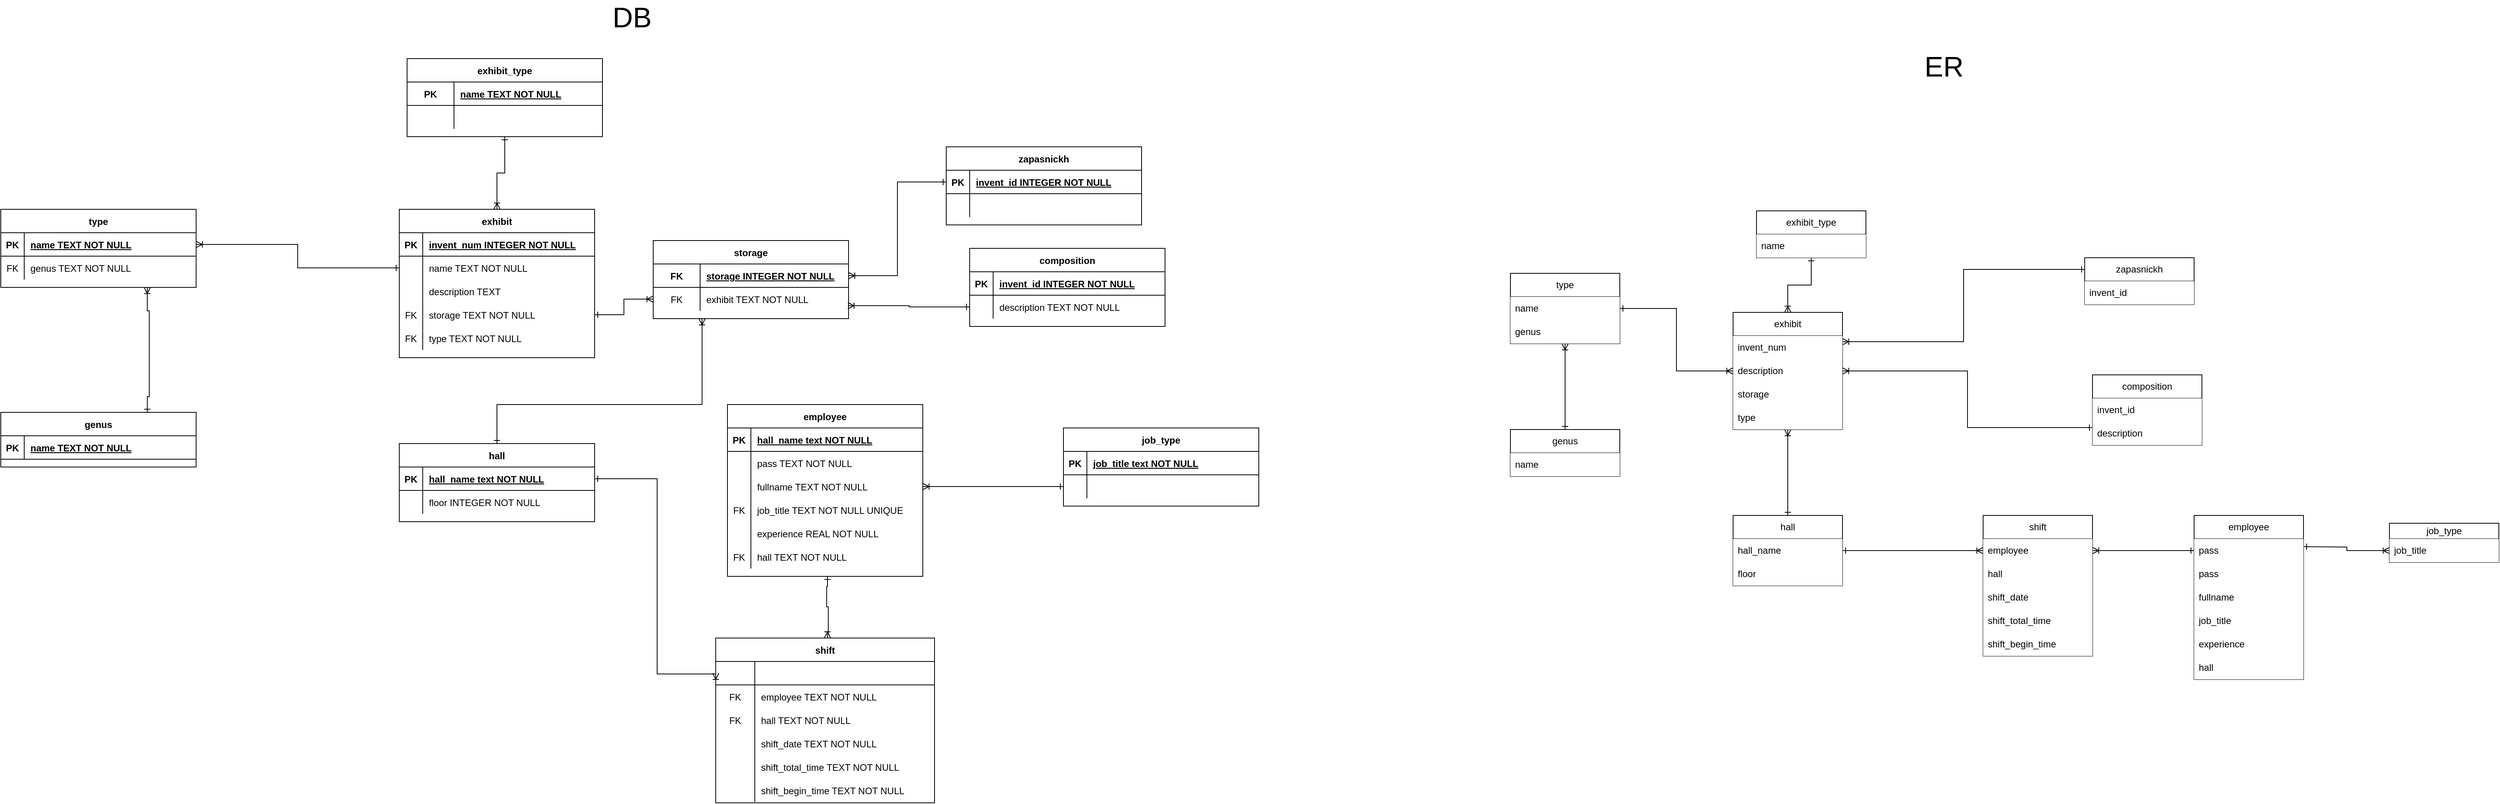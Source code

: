 <mxfile version="23.1.5" type="github">
  <diagram id="R2lEEEUBdFMjLlhIrx00" name="Page-1">
    <mxGraphModel dx="1851" dy="1075" grid="0" gridSize="100" guides="1" tooltips="1" connect="1" arrows="1" fold="1" page="1" pageScale="1" pageWidth="1920" pageHeight="1200" math="0" shadow="0" extFonts="Permanent Marker^https://fonts.googleapis.com/css?family=Permanent+Marker">
      <root>
        <mxCell id="0" />
        <mxCell id="1" parent="0" />
        <mxCell id="C-vyLk0tnHw3VtMMgP7b-2" value="сomposition" style="shape=table;startSize=30;container=1;collapsible=1;childLayout=tableLayout;fixedRows=1;rowLines=0;fontStyle=1;align=center;resizeLast=1;" parent="1" vertex="1">
          <mxGeometry x="1422" y="386" width="250" height="100" as="geometry" />
        </mxCell>
        <mxCell id="C-vyLk0tnHw3VtMMgP7b-3" value="" style="shape=partialRectangle;collapsible=0;dropTarget=0;pointerEvents=0;fillColor=none;points=[[0,0.5],[1,0.5]];portConstraint=eastwest;top=0;left=0;right=0;bottom=1;" parent="C-vyLk0tnHw3VtMMgP7b-2" vertex="1">
          <mxGeometry y="30" width="250" height="30" as="geometry" />
        </mxCell>
        <mxCell id="C-vyLk0tnHw3VtMMgP7b-4" value="PK" style="shape=partialRectangle;overflow=hidden;connectable=0;fillColor=none;top=0;left=0;bottom=0;right=0;fontStyle=1;" parent="C-vyLk0tnHw3VtMMgP7b-3" vertex="1">
          <mxGeometry width="30" height="30" as="geometry">
            <mxRectangle width="30" height="30" as="alternateBounds" />
          </mxGeometry>
        </mxCell>
        <mxCell id="C-vyLk0tnHw3VtMMgP7b-5" value="invent_id INTEGER NOT NULL " style="shape=partialRectangle;overflow=hidden;connectable=0;fillColor=none;top=0;left=0;bottom=0;right=0;align=left;spacingLeft=6;fontStyle=5;" parent="C-vyLk0tnHw3VtMMgP7b-3" vertex="1">
          <mxGeometry x="30" width="220" height="30" as="geometry">
            <mxRectangle width="220" height="30" as="alternateBounds" />
          </mxGeometry>
        </mxCell>
        <mxCell id="C-vyLk0tnHw3VtMMgP7b-6" value="" style="shape=partialRectangle;collapsible=0;dropTarget=0;pointerEvents=0;fillColor=none;points=[[0,0.5],[1,0.5]];portConstraint=eastwest;top=0;left=0;right=0;bottom=0;" parent="C-vyLk0tnHw3VtMMgP7b-2" vertex="1">
          <mxGeometry y="60" width="250" height="30" as="geometry" />
        </mxCell>
        <mxCell id="C-vyLk0tnHw3VtMMgP7b-7" value="" style="shape=partialRectangle;overflow=hidden;connectable=0;fillColor=none;top=0;left=0;bottom=0;right=0;" parent="C-vyLk0tnHw3VtMMgP7b-6" vertex="1">
          <mxGeometry width="30" height="30" as="geometry">
            <mxRectangle width="30" height="30" as="alternateBounds" />
          </mxGeometry>
        </mxCell>
        <mxCell id="C-vyLk0tnHw3VtMMgP7b-8" value="description TEXT NOT NULL" style="shape=partialRectangle;overflow=hidden;connectable=0;fillColor=none;top=0;left=0;bottom=0;right=0;align=left;spacingLeft=6;" parent="C-vyLk0tnHw3VtMMgP7b-6" vertex="1">
          <mxGeometry x="30" width="220" height="30" as="geometry">
            <mxRectangle width="220" height="30" as="alternateBounds" />
          </mxGeometry>
        </mxCell>
        <mxCell id="C-vyLk0tnHw3VtMMgP7b-13" value="hall" style="shape=table;startSize=30;container=1;collapsible=1;childLayout=tableLayout;fixedRows=1;rowLines=0;fontStyle=1;align=center;resizeLast=1;" parent="1" vertex="1">
          <mxGeometry x="692" y="636" width="250" height="100" as="geometry" />
        </mxCell>
        <mxCell id="C-vyLk0tnHw3VtMMgP7b-14" value="" style="shape=partialRectangle;collapsible=0;dropTarget=0;pointerEvents=0;fillColor=none;points=[[0,0.5],[1,0.5]];portConstraint=eastwest;top=0;left=0;right=0;bottom=1;" parent="C-vyLk0tnHw3VtMMgP7b-13" vertex="1">
          <mxGeometry y="30" width="250" height="30" as="geometry" />
        </mxCell>
        <mxCell id="C-vyLk0tnHw3VtMMgP7b-15" value="PK" style="shape=partialRectangle;overflow=hidden;connectable=0;fillColor=none;top=0;left=0;bottom=0;right=0;fontStyle=1;" parent="C-vyLk0tnHw3VtMMgP7b-14" vertex="1">
          <mxGeometry width="30" height="30" as="geometry">
            <mxRectangle width="30" height="30" as="alternateBounds" />
          </mxGeometry>
        </mxCell>
        <mxCell id="C-vyLk0tnHw3VtMMgP7b-16" value="hall_name text NOT NULL " style="shape=partialRectangle;overflow=hidden;connectable=0;fillColor=none;top=0;left=0;bottom=0;right=0;align=left;spacingLeft=6;fontStyle=5;" parent="C-vyLk0tnHw3VtMMgP7b-14" vertex="1">
          <mxGeometry x="30" width="220" height="30" as="geometry">
            <mxRectangle width="220" height="30" as="alternateBounds" />
          </mxGeometry>
        </mxCell>
        <mxCell id="C-vyLk0tnHw3VtMMgP7b-17" value="" style="shape=partialRectangle;collapsible=0;dropTarget=0;pointerEvents=0;fillColor=none;points=[[0,0.5],[1,0.5]];portConstraint=eastwest;top=0;left=0;right=0;bottom=0;" parent="C-vyLk0tnHw3VtMMgP7b-13" vertex="1">
          <mxGeometry y="60" width="250" height="30" as="geometry" />
        </mxCell>
        <mxCell id="C-vyLk0tnHw3VtMMgP7b-18" value="" style="shape=partialRectangle;overflow=hidden;connectable=0;fillColor=none;top=0;left=0;bottom=0;right=0;" parent="C-vyLk0tnHw3VtMMgP7b-17" vertex="1">
          <mxGeometry width="30" height="30" as="geometry">
            <mxRectangle width="30" height="30" as="alternateBounds" />
          </mxGeometry>
        </mxCell>
        <mxCell id="C-vyLk0tnHw3VtMMgP7b-19" value="floor INTEGER NOT NULL" style="shape=partialRectangle;overflow=hidden;connectable=0;fillColor=none;top=0;left=0;bottom=0;right=0;align=left;spacingLeft=6;" parent="C-vyLk0tnHw3VtMMgP7b-17" vertex="1">
          <mxGeometry x="30" width="220" height="30" as="geometry">
            <mxRectangle width="220" height="30" as="alternateBounds" />
          </mxGeometry>
        </mxCell>
        <mxCell id="C-vyLk0tnHw3VtMMgP7b-23" value="exhibit" style="shape=table;startSize=30;container=1;collapsible=1;childLayout=tableLayout;fixedRows=1;rowLines=0;fontStyle=1;align=center;resizeLast=1;" parent="1" vertex="1">
          <mxGeometry x="692" y="336" width="250" height="190" as="geometry" />
        </mxCell>
        <mxCell id="C-vyLk0tnHw3VtMMgP7b-24" value="" style="shape=partialRectangle;collapsible=0;dropTarget=0;pointerEvents=0;fillColor=none;points=[[0,0.5],[1,0.5]];portConstraint=eastwest;top=0;left=0;right=0;bottom=1;" parent="C-vyLk0tnHw3VtMMgP7b-23" vertex="1">
          <mxGeometry y="30" width="250" height="30" as="geometry" />
        </mxCell>
        <mxCell id="C-vyLk0tnHw3VtMMgP7b-25" value="PK" style="shape=partialRectangle;overflow=hidden;connectable=0;fillColor=none;top=0;left=0;bottom=0;right=0;fontStyle=1;" parent="C-vyLk0tnHw3VtMMgP7b-24" vertex="1">
          <mxGeometry width="30" height="30" as="geometry">
            <mxRectangle width="30" height="30" as="alternateBounds" />
          </mxGeometry>
        </mxCell>
        <mxCell id="C-vyLk0tnHw3VtMMgP7b-26" value="invent_num INTEGER NOT NULL " style="shape=partialRectangle;overflow=hidden;connectable=0;fillColor=none;top=0;left=0;bottom=0;right=0;align=left;spacingLeft=6;fontStyle=5;" parent="C-vyLk0tnHw3VtMMgP7b-24" vertex="1">
          <mxGeometry x="30" width="220" height="30" as="geometry">
            <mxRectangle width="220" height="30" as="alternateBounds" />
          </mxGeometry>
        </mxCell>
        <mxCell id="C-vyLk0tnHw3VtMMgP7b-27" value="" style="shape=partialRectangle;collapsible=0;dropTarget=0;pointerEvents=0;fillColor=none;points=[[0,0.5],[1,0.5]];portConstraint=eastwest;top=0;left=0;right=0;bottom=0;" parent="C-vyLk0tnHw3VtMMgP7b-23" vertex="1">
          <mxGeometry y="60" width="250" height="30" as="geometry" />
        </mxCell>
        <mxCell id="C-vyLk0tnHw3VtMMgP7b-28" value="" style="shape=partialRectangle;overflow=hidden;connectable=0;fillColor=none;top=0;left=0;bottom=0;right=0;" parent="C-vyLk0tnHw3VtMMgP7b-27" vertex="1">
          <mxGeometry width="30" height="30" as="geometry">
            <mxRectangle width="30" height="30" as="alternateBounds" />
          </mxGeometry>
        </mxCell>
        <mxCell id="C-vyLk0tnHw3VtMMgP7b-29" value="name TEXT NOT NULL" style="shape=partialRectangle;overflow=hidden;connectable=0;fillColor=none;top=0;left=0;bottom=0;right=0;align=left;spacingLeft=6;" parent="C-vyLk0tnHw3VtMMgP7b-27" vertex="1">
          <mxGeometry x="30" width="220" height="30" as="geometry">
            <mxRectangle width="220" height="30" as="alternateBounds" />
          </mxGeometry>
        </mxCell>
        <mxCell id="TThftAlcZuu8Pz_BllZR-26" value="" style="shape=partialRectangle;collapsible=0;dropTarget=0;pointerEvents=0;fillColor=none;points=[[0,0.5],[1,0.5]];portConstraint=eastwest;top=0;left=0;right=0;bottom=0;" parent="C-vyLk0tnHw3VtMMgP7b-23" vertex="1">
          <mxGeometry y="90" width="250" height="30" as="geometry" />
        </mxCell>
        <mxCell id="TThftAlcZuu8Pz_BllZR-27" value="" style="shape=partialRectangle;overflow=hidden;connectable=0;fillColor=none;top=0;left=0;bottom=0;right=0;" parent="TThftAlcZuu8Pz_BllZR-26" vertex="1">
          <mxGeometry width="30" height="30" as="geometry">
            <mxRectangle width="30" height="30" as="alternateBounds" />
          </mxGeometry>
        </mxCell>
        <mxCell id="TThftAlcZuu8Pz_BllZR-28" value="description TEXT " style="shape=partialRectangle;overflow=hidden;connectable=0;fillColor=none;top=0;left=0;bottom=0;right=0;align=left;spacingLeft=6;" parent="TThftAlcZuu8Pz_BllZR-26" vertex="1">
          <mxGeometry x="30" width="220" height="30" as="geometry">
            <mxRectangle width="220" height="30" as="alternateBounds" />
          </mxGeometry>
        </mxCell>
        <mxCell id="TThftAlcZuu8Pz_BllZR-110" value="" style="shape=partialRectangle;collapsible=0;dropTarget=0;pointerEvents=0;fillColor=none;points=[[0,0.5],[1,0.5]];portConstraint=eastwest;top=0;left=0;right=0;bottom=0;" parent="C-vyLk0tnHw3VtMMgP7b-23" vertex="1">
          <mxGeometry y="120" width="250" height="30" as="geometry" />
        </mxCell>
        <mxCell id="TThftAlcZuu8Pz_BllZR-111" value="FK" style="shape=partialRectangle;overflow=hidden;connectable=0;fillColor=none;top=0;left=0;bottom=0;right=0;" parent="TThftAlcZuu8Pz_BllZR-110" vertex="1">
          <mxGeometry width="30" height="30" as="geometry">
            <mxRectangle width="30" height="30" as="alternateBounds" />
          </mxGeometry>
        </mxCell>
        <mxCell id="TThftAlcZuu8Pz_BllZR-112" value="storage TEXT NOT NULL " style="shape=partialRectangle;overflow=hidden;connectable=0;fillColor=none;top=0;left=0;bottom=0;right=0;align=left;spacingLeft=6;" parent="TThftAlcZuu8Pz_BllZR-110" vertex="1">
          <mxGeometry x="30" width="220" height="30" as="geometry">
            <mxRectangle width="220" height="30" as="alternateBounds" />
          </mxGeometry>
        </mxCell>
        <mxCell id="7pWagDVVEGiZyBzJtmZo-100" value="" style="shape=partialRectangle;collapsible=0;dropTarget=0;pointerEvents=0;fillColor=none;points=[[0,0.5],[1,0.5]];portConstraint=eastwest;top=0;left=0;right=0;bottom=0;" vertex="1" parent="C-vyLk0tnHw3VtMMgP7b-23">
          <mxGeometry y="150" width="250" height="30" as="geometry" />
        </mxCell>
        <mxCell id="7pWagDVVEGiZyBzJtmZo-101" value="FK" style="shape=partialRectangle;overflow=hidden;connectable=0;fillColor=none;top=0;left=0;bottom=0;right=0;" vertex="1" parent="7pWagDVVEGiZyBzJtmZo-100">
          <mxGeometry width="30" height="30" as="geometry">
            <mxRectangle width="30" height="30" as="alternateBounds" />
          </mxGeometry>
        </mxCell>
        <mxCell id="7pWagDVVEGiZyBzJtmZo-102" value="type TEXT NOT NULL " style="shape=partialRectangle;overflow=hidden;connectable=0;fillColor=none;top=0;left=0;bottom=0;right=0;align=left;spacingLeft=6;" vertex="1" parent="7pWagDVVEGiZyBzJtmZo-100">
          <mxGeometry x="30" width="220" height="30" as="geometry">
            <mxRectangle width="220" height="30" as="alternateBounds" />
          </mxGeometry>
        </mxCell>
        <mxCell id="TThftAlcZuu8Pz_BllZR-33" value="employee" style="shape=table;startSize=30;container=1;collapsible=1;childLayout=tableLayout;fixedRows=1;rowLines=0;fontStyle=1;align=center;resizeLast=1;" parent="1" vertex="1">
          <mxGeometry x="1112" y="586" width="250" height="220" as="geometry" />
        </mxCell>
        <mxCell id="TThftAlcZuu8Pz_BllZR-34" value="" style="shape=partialRectangle;collapsible=0;dropTarget=0;pointerEvents=0;fillColor=none;points=[[0,0.5],[1,0.5]];portConstraint=eastwest;top=0;left=0;right=0;bottom=1;" parent="TThftAlcZuu8Pz_BllZR-33" vertex="1">
          <mxGeometry y="30" width="250" height="30" as="geometry" />
        </mxCell>
        <mxCell id="TThftAlcZuu8Pz_BllZR-35" value="PK" style="shape=partialRectangle;overflow=hidden;connectable=0;fillColor=none;top=0;left=0;bottom=0;right=0;fontStyle=1;" parent="TThftAlcZuu8Pz_BllZR-34" vertex="1">
          <mxGeometry width="30" height="30" as="geometry">
            <mxRectangle width="30" height="30" as="alternateBounds" />
          </mxGeometry>
        </mxCell>
        <mxCell id="TThftAlcZuu8Pz_BllZR-36" value="hall_name text NOT NULL " style="shape=partialRectangle;overflow=hidden;connectable=0;fillColor=none;top=0;left=0;bottom=0;right=0;align=left;spacingLeft=6;fontStyle=5;" parent="TThftAlcZuu8Pz_BllZR-34" vertex="1">
          <mxGeometry x="30" width="220" height="30" as="geometry">
            <mxRectangle width="220" height="30" as="alternateBounds" />
          </mxGeometry>
        </mxCell>
        <mxCell id="TThftAlcZuu8Pz_BllZR-37" value="" style="shape=partialRectangle;collapsible=0;dropTarget=0;pointerEvents=0;fillColor=none;points=[[0,0.5],[1,0.5]];portConstraint=eastwest;top=0;left=0;right=0;bottom=0;" parent="TThftAlcZuu8Pz_BllZR-33" vertex="1">
          <mxGeometry y="60" width="250" height="30" as="geometry" />
        </mxCell>
        <mxCell id="TThftAlcZuu8Pz_BllZR-38" value="" style="shape=partialRectangle;overflow=hidden;connectable=0;fillColor=none;top=0;left=0;bottom=0;right=0;" parent="TThftAlcZuu8Pz_BllZR-37" vertex="1">
          <mxGeometry width="30" height="30" as="geometry">
            <mxRectangle width="30" height="30" as="alternateBounds" />
          </mxGeometry>
        </mxCell>
        <mxCell id="TThftAlcZuu8Pz_BllZR-39" value="pass TEXT NOT NULL" style="shape=partialRectangle;overflow=hidden;connectable=0;fillColor=none;top=0;left=0;bottom=0;right=0;align=left;spacingLeft=6;" parent="TThftAlcZuu8Pz_BllZR-37" vertex="1">
          <mxGeometry x="30" width="220" height="30" as="geometry">
            <mxRectangle width="220" height="30" as="alternateBounds" />
          </mxGeometry>
        </mxCell>
        <mxCell id="TThftAlcZuu8Pz_BllZR-40" value="" style="shape=partialRectangle;collapsible=0;dropTarget=0;pointerEvents=0;fillColor=none;points=[[0,0.5],[1,0.5]];portConstraint=eastwest;top=0;left=0;right=0;bottom=0;" parent="TThftAlcZuu8Pz_BllZR-33" vertex="1">
          <mxGeometry y="90" width="250" height="30" as="geometry" />
        </mxCell>
        <mxCell id="TThftAlcZuu8Pz_BllZR-41" value="" style="shape=partialRectangle;overflow=hidden;connectable=0;fillColor=none;top=0;left=0;bottom=0;right=0;" parent="TThftAlcZuu8Pz_BllZR-40" vertex="1">
          <mxGeometry width="30" height="30" as="geometry">
            <mxRectangle width="30" height="30" as="alternateBounds" />
          </mxGeometry>
        </mxCell>
        <mxCell id="TThftAlcZuu8Pz_BllZR-42" value="fullname TEXT NOT NULL" style="shape=partialRectangle;overflow=hidden;connectable=0;fillColor=none;top=0;left=0;bottom=0;right=0;align=left;spacingLeft=6;" parent="TThftAlcZuu8Pz_BllZR-40" vertex="1">
          <mxGeometry x="30" width="220" height="30" as="geometry">
            <mxRectangle width="220" height="30" as="alternateBounds" />
          </mxGeometry>
        </mxCell>
        <mxCell id="TThftAlcZuu8Pz_BllZR-62" value="" style="shape=partialRectangle;collapsible=0;dropTarget=0;pointerEvents=0;fillColor=none;points=[[0,0.5],[1,0.5]];portConstraint=eastwest;top=0;left=0;right=0;bottom=0;" parent="TThftAlcZuu8Pz_BllZR-33" vertex="1">
          <mxGeometry y="120" width="250" height="30" as="geometry" />
        </mxCell>
        <mxCell id="TThftAlcZuu8Pz_BllZR-63" value="FK" style="shape=partialRectangle;overflow=hidden;connectable=0;fillColor=none;top=0;left=0;bottom=0;right=0;" parent="TThftAlcZuu8Pz_BllZR-62" vertex="1">
          <mxGeometry width="30" height="30" as="geometry">
            <mxRectangle width="30" height="30" as="alternateBounds" />
          </mxGeometry>
        </mxCell>
        <mxCell id="TThftAlcZuu8Pz_BllZR-64" value="job_title TEXT NOT NULL UNIQUE" style="shape=partialRectangle;overflow=hidden;connectable=0;fillColor=none;top=0;left=0;bottom=0;right=0;align=left;spacingLeft=6;" parent="TThftAlcZuu8Pz_BllZR-62" vertex="1">
          <mxGeometry x="30" width="220" height="30" as="geometry">
            <mxRectangle width="220" height="30" as="alternateBounds" />
          </mxGeometry>
        </mxCell>
        <mxCell id="TThftAlcZuu8Pz_BllZR-65" value="" style="shape=partialRectangle;collapsible=0;dropTarget=0;pointerEvents=0;fillColor=none;points=[[0,0.5],[1,0.5]];portConstraint=eastwest;top=0;left=0;right=0;bottom=0;" parent="TThftAlcZuu8Pz_BllZR-33" vertex="1">
          <mxGeometry y="150" width="250" height="30" as="geometry" />
        </mxCell>
        <mxCell id="TThftAlcZuu8Pz_BllZR-66" value="" style="shape=partialRectangle;overflow=hidden;connectable=0;fillColor=none;top=0;left=0;bottom=0;right=0;" parent="TThftAlcZuu8Pz_BllZR-65" vertex="1">
          <mxGeometry width="30" height="30" as="geometry">
            <mxRectangle width="30" height="30" as="alternateBounds" />
          </mxGeometry>
        </mxCell>
        <mxCell id="TThftAlcZuu8Pz_BllZR-67" value="experience REAL NOT NULL" style="shape=partialRectangle;overflow=hidden;connectable=0;fillColor=none;top=0;left=0;bottom=0;right=0;align=left;spacingLeft=6;" parent="TThftAlcZuu8Pz_BllZR-65" vertex="1">
          <mxGeometry x="30" width="220" height="30" as="geometry">
            <mxRectangle width="220" height="30" as="alternateBounds" />
          </mxGeometry>
        </mxCell>
        <mxCell id="TThftAlcZuu8Pz_BllZR-95" value="" style="shape=partialRectangle;collapsible=0;dropTarget=0;pointerEvents=0;fillColor=none;points=[[0,0.5],[1,0.5]];portConstraint=eastwest;top=0;left=0;right=0;bottom=0;" parent="TThftAlcZuu8Pz_BllZR-33" vertex="1">
          <mxGeometry y="180" width="250" height="30" as="geometry" />
        </mxCell>
        <mxCell id="TThftAlcZuu8Pz_BllZR-96" value="FK" style="shape=partialRectangle;overflow=hidden;connectable=0;fillColor=none;top=0;left=0;bottom=0;right=0;" parent="TThftAlcZuu8Pz_BllZR-95" vertex="1">
          <mxGeometry width="30" height="30" as="geometry">
            <mxRectangle width="30" height="30" as="alternateBounds" />
          </mxGeometry>
        </mxCell>
        <mxCell id="TThftAlcZuu8Pz_BllZR-97" value="hall TEXT NOT NULL" style="shape=partialRectangle;overflow=hidden;connectable=0;fillColor=none;top=0;left=0;bottom=0;right=0;align=left;spacingLeft=6;" parent="TThftAlcZuu8Pz_BllZR-95" vertex="1">
          <mxGeometry x="30" width="220" height="30" as="geometry">
            <mxRectangle width="220" height="30" as="alternateBounds" />
          </mxGeometry>
        </mxCell>
        <mxCell id="TThftAlcZuu8Pz_BllZR-43" value="job_type" style="shape=table;startSize=30;container=1;collapsible=1;childLayout=tableLayout;fixedRows=1;rowLines=0;fontStyle=1;align=center;resizeLast=1;" parent="1" vertex="1">
          <mxGeometry x="1542" y="616" width="250" height="100" as="geometry" />
        </mxCell>
        <mxCell id="TThftAlcZuu8Pz_BllZR-44" value="" style="shape=partialRectangle;collapsible=0;dropTarget=0;pointerEvents=0;fillColor=none;points=[[0,0.5],[1,0.5]];portConstraint=eastwest;top=0;left=0;right=0;bottom=1;" parent="TThftAlcZuu8Pz_BllZR-43" vertex="1">
          <mxGeometry y="30" width="250" height="30" as="geometry" />
        </mxCell>
        <mxCell id="TThftAlcZuu8Pz_BllZR-45" value="PK" style="shape=partialRectangle;overflow=hidden;connectable=0;fillColor=none;top=0;left=0;bottom=0;right=0;fontStyle=1;" parent="TThftAlcZuu8Pz_BllZR-44" vertex="1">
          <mxGeometry width="30" height="30" as="geometry">
            <mxRectangle width="30" height="30" as="alternateBounds" />
          </mxGeometry>
        </mxCell>
        <mxCell id="TThftAlcZuu8Pz_BllZR-46" value="job_title text NOT NULL " style="shape=partialRectangle;overflow=hidden;connectable=0;fillColor=none;top=0;left=0;bottom=0;right=0;align=left;spacingLeft=6;fontStyle=5;" parent="TThftAlcZuu8Pz_BllZR-44" vertex="1">
          <mxGeometry x="30" width="220" height="30" as="geometry">
            <mxRectangle width="220" height="30" as="alternateBounds" />
          </mxGeometry>
        </mxCell>
        <mxCell id="TThftAlcZuu8Pz_BllZR-47" value="" style="shape=partialRectangle;collapsible=0;dropTarget=0;pointerEvents=0;fillColor=none;points=[[0,0.5],[1,0.5]];portConstraint=eastwest;top=0;left=0;right=0;bottom=0;" parent="TThftAlcZuu8Pz_BllZR-43" vertex="1">
          <mxGeometry y="60" width="250" height="30" as="geometry" />
        </mxCell>
        <mxCell id="TThftAlcZuu8Pz_BllZR-48" value="" style="shape=partialRectangle;overflow=hidden;connectable=0;fillColor=none;top=0;left=0;bottom=0;right=0;" parent="TThftAlcZuu8Pz_BllZR-47" vertex="1">
          <mxGeometry width="30" height="30" as="geometry">
            <mxRectangle width="30" height="30" as="alternateBounds" />
          </mxGeometry>
        </mxCell>
        <mxCell id="TThftAlcZuu8Pz_BllZR-49" value="" style="shape=partialRectangle;overflow=hidden;connectable=0;fillColor=none;top=0;left=0;bottom=0;right=0;align=left;spacingLeft=6;" parent="TThftAlcZuu8Pz_BllZR-47" vertex="1">
          <mxGeometry x="30" width="220" height="30" as="geometry">
            <mxRectangle width="220" height="30" as="alternateBounds" />
          </mxGeometry>
        </mxCell>
        <mxCell id="TThftAlcZuu8Pz_BllZR-68" value="shift" style="shape=table;startSize=30;container=1;collapsible=1;childLayout=tableLayout;fixedRows=1;rowLines=0;fontStyle=1;align=center;resizeLast=1;" parent="1" vertex="1">
          <mxGeometry x="1097" y="885" width="280" height="211" as="geometry" />
        </mxCell>
        <mxCell id="TThftAlcZuu8Pz_BllZR-69" value="" style="shape=partialRectangle;collapsible=0;dropTarget=0;pointerEvents=0;fillColor=none;points=[[0,0.5],[1,0.5]];portConstraint=eastwest;top=0;left=0;right=0;bottom=1;" parent="TThftAlcZuu8Pz_BllZR-68" vertex="1">
          <mxGeometry y="30" width="280" height="30" as="geometry" />
        </mxCell>
        <mxCell id="TThftAlcZuu8Pz_BllZR-70" value="" style="shape=partialRectangle;overflow=hidden;connectable=0;fillColor=none;top=0;left=0;bottom=0;right=0;fontStyle=1;" parent="TThftAlcZuu8Pz_BllZR-69" vertex="1">
          <mxGeometry width="50" height="30" as="geometry">
            <mxRectangle width="50" height="30" as="alternateBounds" />
          </mxGeometry>
        </mxCell>
        <mxCell id="TThftAlcZuu8Pz_BllZR-71" value="" style="shape=partialRectangle;overflow=hidden;connectable=0;fillColor=none;top=0;left=0;bottom=0;right=0;align=left;spacingLeft=6;fontStyle=5;" parent="TThftAlcZuu8Pz_BllZR-69" vertex="1">
          <mxGeometry x="50" width="230" height="30" as="geometry">
            <mxRectangle width="230" height="30" as="alternateBounds" />
          </mxGeometry>
        </mxCell>
        <mxCell id="TThftAlcZuu8Pz_BllZR-72" value="" style="shape=partialRectangle;collapsible=0;dropTarget=0;pointerEvents=0;fillColor=none;points=[[0,0.5],[1,0.5]];portConstraint=eastwest;top=0;left=0;right=0;bottom=0;" parent="TThftAlcZuu8Pz_BllZR-68" vertex="1">
          <mxGeometry y="60" width="280" height="30" as="geometry" />
        </mxCell>
        <mxCell id="TThftAlcZuu8Pz_BllZR-73" value="FK" style="shape=partialRectangle;overflow=hidden;connectable=0;fillColor=none;top=0;left=0;bottom=0;right=0;" parent="TThftAlcZuu8Pz_BllZR-72" vertex="1">
          <mxGeometry width="50" height="30" as="geometry">
            <mxRectangle width="50" height="30" as="alternateBounds" />
          </mxGeometry>
        </mxCell>
        <mxCell id="TThftAlcZuu8Pz_BllZR-74" value="employee TEXT NOT NULL" style="shape=partialRectangle;overflow=hidden;connectable=0;fillColor=none;top=0;left=0;bottom=0;right=0;align=left;spacingLeft=6;" parent="TThftAlcZuu8Pz_BllZR-72" vertex="1">
          <mxGeometry x="50" width="230" height="30" as="geometry">
            <mxRectangle width="230" height="30" as="alternateBounds" />
          </mxGeometry>
        </mxCell>
        <mxCell id="TThftAlcZuu8Pz_BllZR-75" value="" style="shape=partialRectangle;collapsible=0;dropTarget=0;pointerEvents=0;fillColor=none;points=[[0,0.5],[1,0.5]];portConstraint=eastwest;top=0;left=0;right=0;bottom=0;" parent="TThftAlcZuu8Pz_BllZR-68" vertex="1">
          <mxGeometry y="90" width="280" height="30" as="geometry" />
        </mxCell>
        <mxCell id="TThftAlcZuu8Pz_BllZR-76" value="FK" style="shape=partialRectangle;overflow=hidden;connectable=0;fillColor=none;top=0;left=0;bottom=0;right=0;" parent="TThftAlcZuu8Pz_BllZR-75" vertex="1">
          <mxGeometry width="50" height="30" as="geometry">
            <mxRectangle width="50" height="30" as="alternateBounds" />
          </mxGeometry>
        </mxCell>
        <mxCell id="TThftAlcZuu8Pz_BllZR-77" value="hall TEXT NOT NULL" style="shape=partialRectangle;overflow=hidden;connectable=0;fillColor=none;top=0;left=0;bottom=0;right=0;align=left;spacingLeft=6;" parent="TThftAlcZuu8Pz_BllZR-75" vertex="1">
          <mxGeometry x="50" width="230" height="30" as="geometry">
            <mxRectangle width="230" height="30" as="alternateBounds" />
          </mxGeometry>
        </mxCell>
        <mxCell id="7pWagDVVEGiZyBzJtmZo-138" value="" style="shape=partialRectangle;collapsible=0;dropTarget=0;pointerEvents=0;fillColor=none;points=[[0,0.5],[1,0.5]];portConstraint=eastwest;top=0;left=0;right=0;bottom=0;" vertex="1" parent="TThftAlcZuu8Pz_BllZR-68">
          <mxGeometry y="120" width="280" height="30" as="geometry" />
        </mxCell>
        <mxCell id="7pWagDVVEGiZyBzJtmZo-139" value="" style="shape=partialRectangle;overflow=hidden;connectable=0;fillColor=none;top=0;left=0;bottom=0;right=0;" vertex="1" parent="7pWagDVVEGiZyBzJtmZo-138">
          <mxGeometry width="50" height="30" as="geometry">
            <mxRectangle width="50" height="30" as="alternateBounds" />
          </mxGeometry>
        </mxCell>
        <mxCell id="7pWagDVVEGiZyBzJtmZo-140" value="shift_date TEXT NOT NULL" style="shape=partialRectangle;overflow=hidden;connectable=0;fillColor=none;top=0;left=0;bottom=0;right=0;align=left;spacingLeft=6;" vertex="1" parent="7pWagDVVEGiZyBzJtmZo-138">
          <mxGeometry x="50" width="230" height="30" as="geometry">
            <mxRectangle width="230" height="30" as="alternateBounds" />
          </mxGeometry>
        </mxCell>
        <mxCell id="7pWagDVVEGiZyBzJtmZo-141" value="" style="shape=partialRectangle;collapsible=0;dropTarget=0;pointerEvents=0;fillColor=none;points=[[0,0.5],[1,0.5]];portConstraint=eastwest;top=0;left=0;right=0;bottom=0;" vertex="1" parent="TThftAlcZuu8Pz_BllZR-68">
          <mxGeometry y="150" width="280" height="30" as="geometry" />
        </mxCell>
        <mxCell id="7pWagDVVEGiZyBzJtmZo-142" value="" style="shape=partialRectangle;overflow=hidden;connectable=0;fillColor=none;top=0;left=0;bottom=0;right=0;" vertex="1" parent="7pWagDVVEGiZyBzJtmZo-141">
          <mxGeometry width="50" height="30" as="geometry">
            <mxRectangle width="50" height="30" as="alternateBounds" />
          </mxGeometry>
        </mxCell>
        <mxCell id="7pWagDVVEGiZyBzJtmZo-143" value="shift_total_time TEXT NOT NULL" style="shape=partialRectangle;overflow=hidden;connectable=0;fillColor=none;top=0;left=0;bottom=0;right=0;align=left;spacingLeft=6;" vertex="1" parent="7pWagDVVEGiZyBzJtmZo-141">
          <mxGeometry x="50" width="230" height="30" as="geometry">
            <mxRectangle width="230" height="30" as="alternateBounds" />
          </mxGeometry>
        </mxCell>
        <mxCell id="7pWagDVVEGiZyBzJtmZo-144" value="" style="shape=partialRectangle;collapsible=0;dropTarget=0;pointerEvents=0;fillColor=none;points=[[0,0.5],[1,0.5]];portConstraint=eastwest;top=0;left=0;right=0;bottom=0;" vertex="1" parent="TThftAlcZuu8Pz_BllZR-68">
          <mxGeometry y="180" width="280" height="30" as="geometry" />
        </mxCell>
        <mxCell id="7pWagDVVEGiZyBzJtmZo-145" value="" style="shape=partialRectangle;overflow=hidden;connectable=0;fillColor=none;top=0;left=0;bottom=0;right=0;" vertex="1" parent="7pWagDVVEGiZyBzJtmZo-144">
          <mxGeometry width="50" height="30" as="geometry">
            <mxRectangle width="50" height="30" as="alternateBounds" />
          </mxGeometry>
        </mxCell>
        <mxCell id="7pWagDVVEGiZyBzJtmZo-146" value="shift_begin_time TEXT NOT NULL" style="shape=partialRectangle;overflow=hidden;connectable=0;fillColor=none;top=0;left=0;bottom=0;right=0;align=left;spacingLeft=6;" vertex="1" parent="7pWagDVVEGiZyBzJtmZo-144">
          <mxGeometry x="50" width="230" height="30" as="geometry">
            <mxRectangle width="230" height="30" as="alternateBounds" />
          </mxGeometry>
        </mxCell>
        <mxCell id="TThftAlcZuu8Pz_BllZR-102" value="zapasnickh" style="shape=table;startSize=30;container=1;collapsible=1;childLayout=tableLayout;fixedRows=1;rowLines=0;fontStyle=1;align=center;resizeLast=1;" parent="1" vertex="1">
          <mxGeometry x="1392" y="256" width="250" height="100" as="geometry" />
        </mxCell>
        <mxCell id="TThftAlcZuu8Pz_BllZR-103" value="" style="shape=partialRectangle;collapsible=0;dropTarget=0;pointerEvents=0;fillColor=none;points=[[0,0.5],[1,0.5]];portConstraint=eastwest;top=0;left=0;right=0;bottom=1;" parent="TThftAlcZuu8Pz_BllZR-102" vertex="1">
          <mxGeometry y="30" width="250" height="30" as="geometry" />
        </mxCell>
        <mxCell id="TThftAlcZuu8Pz_BllZR-104" value="PK" style="shape=partialRectangle;overflow=hidden;connectable=0;fillColor=none;top=0;left=0;bottom=0;right=0;fontStyle=1;" parent="TThftAlcZuu8Pz_BllZR-103" vertex="1">
          <mxGeometry width="30" height="30" as="geometry">
            <mxRectangle width="30" height="30" as="alternateBounds" />
          </mxGeometry>
        </mxCell>
        <mxCell id="TThftAlcZuu8Pz_BllZR-105" value="invent_id INTEGER NOT NULL " style="shape=partialRectangle;overflow=hidden;connectable=0;fillColor=none;top=0;left=0;bottom=0;right=0;align=left;spacingLeft=6;fontStyle=5;" parent="TThftAlcZuu8Pz_BllZR-103" vertex="1">
          <mxGeometry x="30" width="220" height="30" as="geometry">
            <mxRectangle width="220" height="30" as="alternateBounds" />
          </mxGeometry>
        </mxCell>
        <mxCell id="TThftAlcZuu8Pz_BllZR-106" value="" style="shape=partialRectangle;collapsible=0;dropTarget=0;pointerEvents=0;fillColor=none;points=[[0,0.5],[1,0.5]];portConstraint=eastwest;top=0;left=0;right=0;bottom=0;" parent="TThftAlcZuu8Pz_BllZR-102" vertex="1">
          <mxGeometry y="60" width="250" height="30" as="geometry" />
        </mxCell>
        <mxCell id="TThftAlcZuu8Pz_BllZR-107" value="" style="shape=partialRectangle;overflow=hidden;connectable=0;fillColor=none;top=0;left=0;bottom=0;right=0;" parent="TThftAlcZuu8Pz_BllZR-106" vertex="1">
          <mxGeometry width="30" height="30" as="geometry">
            <mxRectangle width="30" height="30" as="alternateBounds" />
          </mxGeometry>
        </mxCell>
        <mxCell id="TThftAlcZuu8Pz_BllZR-108" value="" style="shape=partialRectangle;overflow=hidden;connectable=0;fillColor=none;top=0;left=0;bottom=0;right=0;align=left;spacingLeft=6;" parent="TThftAlcZuu8Pz_BllZR-106" vertex="1">
          <mxGeometry x="30" width="220" height="30" as="geometry">
            <mxRectangle width="220" height="30" as="alternateBounds" />
          </mxGeometry>
        </mxCell>
        <mxCell id="TThftAlcZuu8Pz_BllZR-113" value="storage" style="shape=table;startSize=30;container=1;collapsible=1;childLayout=tableLayout;fixedRows=1;rowLines=0;fontStyle=1;align=center;resizeLast=1;" parent="1" vertex="1">
          <mxGeometry x="1017" y="376" width="250" height="100" as="geometry" />
        </mxCell>
        <mxCell id="TThftAlcZuu8Pz_BllZR-114" value="" style="shape=partialRectangle;collapsible=0;dropTarget=0;pointerEvents=0;fillColor=none;points=[[0,0.5],[1,0.5]];portConstraint=eastwest;top=0;left=0;right=0;bottom=1;" parent="TThftAlcZuu8Pz_BllZR-113" vertex="1">
          <mxGeometry y="30" width="250" height="30" as="geometry" />
        </mxCell>
        <mxCell id="TThftAlcZuu8Pz_BllZR-115" value="FK" style="shape=partialRectangle;overflow=hidden;connectable=0;fillColor=none;top=0;left=0;bottom=0;right=0;fontStyle=1;" parent="TThftAlcZuu8Pz_BllZR-114" vertex="1">
          <mxGeometry width="60" height="30" as="geometry">
            <mxRectangle width="60" height="30" as="alternateBounds" />
          </mxGeometry>
        </mxCell>
        <mxCell id="TThftAlcZuu8Pz_BllZR-116" value="storage INTEGER NOT NULL " style="shape=partialRectangle;overflow=hidden;connectable=0;fillColor=none;top=0;left=0;bottom=0;right=0;align=left;spacingLeft=6;fontStyle=5;" parent="TThftAlcZuu8Pz_BllZR-114" vertex="1">
          <mxGeometry x="60" width="190" height="30" as="geometry">
            <mxRectangle width="190" height="30" as="alternateBounds" />
          </mxGeometry>
        </mxCell>
        <mxCell id="TThftAlcZuu8Pz_BllZR-117" value="" style="shape=partialRectangle;collapsible=0;dropTarget=0;pointerEvents=0;fillColor=none;points=[[0,0.5],[1,0.5]];portConstraint=eastwest;top=0;left=0;right=0;bottom=0;" parent="TThftAlcZuu8Pz_BllZR-113" vertex="1">
          <mxGeometry y="60" width="250" height="30" as="geometry" />
        </mxCell>
        <mxCell id="TThftAlcZuu8Pz_BllZR-118" value="FK" style="shape=partialRectangle;overflow=hidden;connectable=0;fillColor=none;top=0;left=0;bottom=0;right=0;" parent="TThftAlcZuu8Pz_BllZR-117" vertex="1">
          <mxGeometry width="60" height="30" as="geometry">
            <mxRectangle width="60" height="30" as="alternateBounds" />
          </mxGeometry>
        </mxCell>
        <mxCell id="TThftAlcZuu8Pz_BllZR-119" value="exhibit TEXT NOT NULL" style="shape=partialRectangle;overflow=hidden;connectable=0;fillColor=none;top=0;left=0;bottom=0;right=0;align=left;spacingLeft=6;" parent="TThftAlcZuu8Pz_BllZR-117" vertex="1">
          <mxGeometry x="60" width="190" height="30" as="geometry">
            <mxRectangle width="190" height="30" as="alternateBounds" />
          </mxGeometry>
        </mxCell>
        <mxCell id="7pWagDVVEGiZyBzJtmZo-1" value="&lt;font style=&quot;font-size: 36px;&quot;&gt;DB&lt;/font&gt;" style="text;html=1;align=center;verticalAlign=middle;whiteSpace=wrap;rounded=0;" vertex="1" parent="1">
          <mxGeometry x="960" y="75" width="60" height="30" as="geometry" />
        </mxCell>
        <mxCell id="7pWagDVVEGiZyBzJtmZo-59" style="edgeStyle=orthogonalEdgeStyle;rounded=0;orthogonalLoop=1;jettySize=auto;html=1;exitX=1;exitY=0.5;exitDx=0;exitDy=0;entryX=0;entryY=0.5;entryDx=0;entryDy=0;endArrow=ERoneToMany;endFill=0;startArrow=ERone;startFill=0;" edge="1" parent="1" source="7pWagDVVEGiZyBzJtmZo-3" target="7pWagDVVEGiZyBzJtmZo-42">
          <mxGeometry relative="1" as="geometry" />
        </mxCell>
        <mxCell id="7pWagDVVEGiZyBzJtmZo-3" value="hall" style="swimlane;fontStyle=0;childLayout=stackLayout;horizontal=1;startSize=30;horizontalStack=0;resizeParent=1;resizeParentMax=0;resizeLast=0;collapsible=1;marginBottom=0;whiteSpace=wrap;html=1;" vertex="1" parent="1">
          <mxGeometry x="2399" y="728" width="140" height="90" as="geometry" />
        </mxCell>
        <mxCell id="7pWagDVVEGiZyBzJtmZo-4" value="hall_name" style="text;strokeColor=none;fillColor=default;align=left;verticalAlign=middle;spacingLeft=4;spacingRight=4;overflow=hidden;points=[[0,0.5],[1,0.5]];portConstraint=eastwest;rotatable=0;whiteSpace=wrap;html=1;" vertex="1" parent="7pWagDVVEGiZyBzJtmZo-3">
          <mxGeometry y="30" width="140" height="30" as="geometry" />
        </mxCell>
        <mxCell id="7pWagDVVEGiZyBzJtmZo-5" value="floor" style="text;strokeColor=none;fillColor=default;align=left;verticalAlign=middle;spacingLeft=4;spacingRight=4;overflow=hidden;points=[[0,0.5],[1,0.5]];portConstraint=eastwest;rotatable=0;whiteSpace=wrap;html=1;" vertex="1" parent="7pWagDVVEGiZyBzJtmZo-3">
          <mxGeometry y="60" width="140" height="30" as="geometry" />
        </mxCell>
        <mxCell id="7pWagDVVEGiZyBzJtmZo-26" style="edgeStyle=orthogonalEdgeStyle;rounded=0;orthogonalLoop=1;jettySize=auto;html=1;exitX=0.5;exitY=1;exitDx=0;exitDy=0;entryX=0.5;entryY=0;entryDx=0;entryDy=0;endArrow=ERone;endFill=0;startArrow=ERoneToMany;startFill=0;" edge="1" parent="1" source="7pWagDVVEGiZyBzJtmZo-8" target="7pWagDVVEGiZyBzJtmZo-3">
          <mxGeometry relative="1" as="geometry" />
        </mxCell>
        <mxCell id="7pWagDVVEGiZyBzJtmZo-27" style="edgeStyle=orthogonalEdgeStyle;rounded=0;orthogonalLoop=1;jettySize=auto;html=1;exitX=1;exitY=0.25;exitDx=0;exitDy=0;entryX=0;entryY=0.25;entryDx=0;entryDy=0;endArrow=ERone;endFill=0;startArrow=ERoneToMany;startFill=0;" edge="1" parent="1" source="7pWagDVVEGiZyBzJtmZo-8" target="7pWagDVVEGiZyBzJtmZo-20">
          <mxGeometry relative="1" as="geometry">
            <mxPoint x="2819" y="528" as="targetPoint" />
          </mxGeometry>
        </mxCell>
        <mxCell id="7pWagDVVEGiZyBzJtmZo-8" value="exhibit" style="swimlane;fontStyle=0;childLayout=stackLayout;horizontal=1;startSize=30;horizontalStack=0;resizeParent=1;resizeParentMax=0;resizeLast=0;collapsible=1;marginBottom=0;whiteSpace=wrap;html=1;" vertex="1" parent="1">
          <mxGeometry x="2399" y="468" width="140" height="150" as="geometry" />
        </mxCell>
        <mxCell id="7pWagDVVEGiZyBzJtmZo-9" value="invent_num" style="text;strokeColor=none;fillColor=default;align=left;verticalAlign=middle;spacingLeft=4;spacingRight=4;overflow=hidden;points=[[0,0.5],[1,0.5]];portConstraint=eastwest;rotatable=0;whiteSpace=wrap;html=1;" vertex="1" parent="7pWagDVVEGiZyBzJtmZo-8">
          <mxGeometry y="30" width="140" height="30" as="geometry" />
        </mxCell>
        <mxCell id="7pWagDVVEGiZyBzJtmZo-10" value="description" style="text;strokeColor=none;fillColor=default;align=left;verticalAlign=middle;spacingLeft=4;spacingRight=4;overflow=hidden;points=[[0,0.5],[1,0.5]];portConstraint=eastwest;rotatable=0;whiteSpace=wrap;html=1;" vertex="1" parent="7pWagDVVEGiZyBzJtmZo-8">
          <mxGeometry y="60" width="140" height="30" as="geometry" />
        </mxCell>
        <mxCell id="7pWagDVVEGiZyBzJtmZo-11" value="storage" style="text;strokeColor=none;fillColor=default;align=left;verticalAlign=middle;spacingLeft=4;spacingRight=4;overflow=hidden;points=[[0,0.5],[1,0.5]];portConstraint=eastwest;rotatable=0;whiteSpace=wrap;html=1;" vertex="1" parent="7pWagDVVEGiZyBzJtmZo-8">
          <mxGeometry y="90" width="140" height="30" as="geometry" />
        </mxCell>
        <mxCell id="7pWagDVVEGiZyBzJtmZo-12" value="type" style="text;strokeColor=none;fillColor=default;align=left;verticalAlign=middle;spacingLeft=4;spacingRight=4;overflow=hidden;points=[[0,0.5],[1,0.5]];portConstraint=eastwest;rotatable=0;whiteSpace=wrap;html=1;" vertex="1" parent="7pWagDVVEGiZyBzJtmZo-8">
          <mxGeometry y="120" width="140" height="30" as="geometry" />
        </mxCell>
        <mxCell id="7pWagDVVEGiZyBzJtmZo-14" value="employee" style="swimlane;fontStyle=0;childLayout=stackLayout;horizontal=1;startSize=30;horizontalStack=0;resizeParent=1;resizeParentMax=0;resizeLast=0;collapsible=1;marginBottom=0;whiteSpace=wrap;html=1;" vertex="1" parent="1">
          <mxGeometry x="2989" y="728" width="140" height="210" as="geometry" />
        </mxCell>
        <mxCell id="7pWagDVVEGiZyBzJtmZo-15" value="pass" style="text;strokeColor=none;fillColor=default;align=left;verticalAlign=middle;spacingLeft=4;spacingRight=4;overflow=hidden;points=[[0,0.5],[1,0.5]];portConstraint=eastwest;rotatable=0;whiteSpace=wrap;html=1;" vertex="1" parent="7pWagDVVEGiZyBzJtmZo-14">
          <mxGeometry y="30" width="140" height="30" as="geometry" />
        </mxCell>
        <mxCell id="7pWagDVVEGiZyBzJtmZo-114" value="pass" style="text;strokeColor=none;fillColor=default;align=left;verticalAlign=middle;spacingLeft=4;spacingRight=4;overflow=hidden;points=[[0,0.5],[1,0.5]];portConstraint=eastwest;rotatable=0;whiteSpace=wrap;html=1;" vertex="1" parent="7pWagDVVEGiZyBzJtmZo-14">
          <mxGeometry y="60" width="140" height="30" as="geometry" />
        </mxCell>
        <mxCell id="7pWagDVVEGiZyBzJtmZo-16" value="fullname" style="text;strokeColor=none;fillColor=default;align=left;verticalAlign=middle;spacingLeft=4;spacingRight=4;overflow=hidden;points=[[0,0.5],[1,0.5]];portConstraint=eastwest;rotatable=0;whiteSpace=wrap;html=1;" vertex="1" parent="7pWagDVVEGiZyBzJtmZo-14">
          <mxGeometry y="90" width="140" height="30" as="geometry" />
        </mxCell>
        <mxCell id="7pWagDVVEGiZyBzJtmZo-17" value="job_title" style="text;strokeColor=none;fillColor=default;align=left;verticalAlign=middle;spacingLeft=4;spacingRight=4;overflow=hidden;points=[[0,0.5],[1,0.5]];portConstraint=eastwest;rotatable=0;whiteSpace=wrap;html=1;" vertex="1" parent="7pWagDVVEGiZyBzJtmZo-14">
          <mxGeometry y="120" width="140" height="30" as="geometry" />
        </mxCell>
        <mxCell id="7pWagDVVEGiZyBzJtmZo-18" value="experience" style="text;strokeColor=none;fillColor=default;align=left;verticalAlign=middle;spacingLeft=4;spacingRight=4;overflow=hidden;points=[[0,0.5],[1,0.5]];portConstraint=eastwest;rotatable=0;whiteSpace=wrap;html=1;" vertex="1" parent="7pWagDVVEGiZyBzJtmZo-14">
          <mxGeometry y="150" width="140" height="30" as="geometry" />
        </mxCell>
        <mxCell id="7pWagDVVEGiZyBzJtmZo-19" value="hall" style="text;strokeColor=none;fillColor=default;align=left;verticalAlign=middle;spacingLeft=4;spacingRight=4;overflow=hidden;points=[[0,0.5],[1,0.5]];portConstraint=eastwest;rotatable=0;whiteSpace=wrap;html=1;" vertex="1" parent="7pWagDVVEGiZyBzJtmZo-14">
          <mxGeometry y="180" width="140" height="30" as="geometry" />
        </mxCell>
        <mxCell id="7pWagDVVEGiZyBzJtmZo-20" value="zapasnickh" style="swimlane;fontStyle=0;childLayout=stackLayout;horizontal=1;startSize=30;horizontalStack=0;resizeParent=1;resizeParentMax=0;resizeLast=0;collapsible=1;marginBottom=0;whiteSpace=wrap;html=1;" vertex="1" parent="1">
          <mxGeometry x="2849" y="398" width="140" height="60" as="geometry" />
        </mxCell>
        <mxCell id="7pWagDVVEGiZyBzJtmZo-21" value="invent_id" style="text;strokeColor=none;fillColor=default;align=left;verticalAlign=middle;spacingLeft=4;spacingRight=4;overflow=hidden;points=[[0,0.5],[1,0.5]];portConstraint=eastwest;rotatable=0;whiteSpace=wrap;html=1;" vertex="1" parent="7pWagDVVEGiZyBzJtmZo-20">
          <mxGeometry y="30" width="140" height="30" as="geometry" />
        </mxCell>
        <mxCell id="7pWagDVVEGiZyBzJtmZo-23" value="composition" style="swimlane;fontStyle=0;childLayout=stackLayout;horizontal=1;startSize=30;horizontalStack=0;resizeParent=1;resizeParentMax=0;resizeLast=0;collapsible=1;marginBottom=0;whiteSpace=wrap;html=1;" vertex="1" parent="1">
          <mxGeometry x="2859" y="548" width="140" height="90" as="geometry" />
        </mxCell>
        <mxCell id="7pWagDVVEGiZyBzJtmZo-24" value="invent_id" style="text;strokeColor=none;fillColor=default;align=left;verticalAlign=middle;spacingLeft=4;spacingRight=4;overflow=hidden;points=[[0,0.5],[1,0.5]];portConstraint=eastwest;rotatable=0;whiteSpace=wrap;html=1;" vertex="1" parent="7pWagDVVEGiZyBzJtmZo-23">
          <mxGeometry y="30" width="140" height="30" as="geometry" />
        </mxCell>
        <mxCell id="7pWagDVVEGiZyBzJtmZo-25" value="description" style="text;strokeColor=none;fillColor=default;align=left;verticalAlign=middle;spacingLeft=4;spacingRight=4;overflow=hidden;points=[[0,0.5],[1,0.5]];portConstraint=eastwest;rotatable=0;whiteSpace=wrap;html=1;" vertex="1" parent="7pWagDVVEGiZyBzJtmZo-23">
          <mxGeometry y="60" width="140" height="30" as="geometry" />
        </mxCell>
        <mxCell id="7pWagDVVEGiZyBzJtmZo-28" style="edgeStyle=orthogonalEdgeStyle;rounded=0;orthogonalLoop=1;jettySize=auto;html=1;exitX=1;exitY=0.5;exitDx=0;exitDy=0;entryX=0;entryY=0.75;entryDx=0;entryDy=0;endArrow=ERone;endFill=0;startArrow=ERoneToMany;startFill=0;" edge="1" parent="1" source="7pWagDVVEGiZyBzJtmZo-10" target="7pWagDVVEGiZyBzJtmZo-23">
          <mxGeometry relative="1" as="geometry" />
        </mxCell>
        <mxCell id="7pWagDVVEGiZyBzJtmZo-30" value="type" style="swimlane;fontStyle=0;childLayout=stackLayout;horizontal=1;startSize=30;horizontalStack=0;resizeParent=1;resizeParentMax=0;resizeLast=0;collapsible=1;marginBottom=0;whiteSpace=wrap;html=1;" vertex="1" parent="1">
          <mxGeometry x="2114" y="418" width="140" height="90" as="geometry" />
        </mxCell>
        <mxCell id="7pWagDVVEGiZyBzJtmZo-32" value="name" style="text;strokeColor=none;fillColor=default;align=left;verticalAlign=middle;spacingLeft=4;spacingRight=4;overflow=hidden;points=[[0,0.5],[1,0.5]];portConstraint=eastwest;rotatable=0;whiteSpace=wrap;html=1;" vertex="1" parent="7pWagDVVEGiZyBzJtmZo-30">
          <mxGeometry y="30" width="140" height="30" as="geometry" />
        </mxCell>
        <mxCell id="7pWagDVVEGiZyBzJtmZo-64" value="genus" style="text;strokeColor=none;fillColor=default;align=left;verticalAlign=middle;spacingLeft=4;spacingRight=4;overflow=hidden;points=[[0,0.5],[1,0.5]];portConstraint=eastwest;rotatable=0;whiteSpace=wrap;html=1;" vertex="1" parent="7pWagDVVEGiZyBzJtmZo-30">
          <mxGeometry y="60" width="140" height="30" as="geometry" />
        </mxCell>
        <mxCell id="7pWagDVVEGiZyBzJtmZo-33" value="genus" style="swimlane;fontStyle=0;childLayout=stackLayout;horizontal=1;startSize=30;horizontalStack=0;resizeParent=1;resizeParentMax=0;resizeLast=0;collapsible=1;marginBottom=0;whiteSpace=wrap;html=1;" vertex="1" parent="1">
          <mxGeometry x="2114" y="618" width="140" height="60" as="geometry" />
        </mxCell>
        <mxCell id="7pWagDVVEGiZyBzJtmZo-34" value="name" style="text;strokeColor=none;fillColor=default;align=left;verticalAlign=middle;spacingLeft=4;spacingRight=4;overflow=hidden;points=[[0,0.5],[1,0.5]];portConstraint=eastwest;rotatable=0;whiteSpace=wrap;html=1;" vertex="1" parent="7pWagDVVEGiZyBzJtmZo-33">
          <mxGeometry y="30" width="140" height="30" as="geometry" />
        </mxCell>
        <mxCell id="7pWagDVVEGiZyBzJtmZo-63" style="edgeStyle=orthogonalEdgeStyle;rounded=0;orthogonalLoop=1;jettySize=auto;html=1;exitX=0.5;exitY=1;exitDx=0;exitDy=0;startArrow=ERone;startFill=0;endArrow=ERoneToMany;endFill=0;" edge="1" parent="1" source="7pWagDVVEGiZyBzJtmZo-36" target="7pWagDVVEGiZyBzJtmZo-8">
          <mxGeometry relative="1" as="geometry" />
        </mxCell>
        <mxCell id="7pWagDVVEGiZyBzJtmZo-36" value="exhibit_type" style="swimlane;fontStyle=0;childLayout=stackLayout;horizontal=1;startSize=30;horizontalStack=0;resizeParent=1;resizeParentMax=0;resizeLast=0;collapsible=1;marginBottom=0;whiteSpace=wrap;html=1;" vertex="1" parent="1">
          <mxGeometry x="2429" y="338" width="140" height="60" as="geometry" />
        </mxCell>
        <mxCell id="7pWagDVVEGiZyBzJtmZo-38" value="name" style="text;strokeColor=none;fillColor=default;align=left;verticalAlign=middle;spacingLeft=4;spacingRight=4;overflow=hidden;points=[[0,0.5],[1,0.5]];portConstraint=eastwest;rotatable=0;whiteSpace=wrap;html=1;" vertex="1" parent="7pWagDVVEGiZyBzJtmZo-36">
          <mxGeometry y="30" width="140" height="30" as="geometry" />
        </mxCell>
        <mxCell id="7pWagDVVEGiZyBzJtmZo-41" value="shift" style="swimlane;fontStyle=0;childLayout=stackLayout;horizontal=1;startSize=30;horizontalStack=0;resizeParent=1;resizeParentMax=0;resizeLast=0;collapsible=1;marginBottom=0;whiteSpace=wrap;html=1;" vertex="1" parent="1">
          <mxGeometry x="2719" y="728" width="140" height="180" as="geometry" />
        </mxCell>
        <mxCell id="7pWagDVVEGiZyBzJtmZo-42" value="employee" style="text;strokeColor=none;fillColor=default;align=left;verticalAlign=middle;spacingLeft=4;spacingRight=4;overflow=hidden;points=[[0,0.5],[1,0.5]];portConstraint=eastwest;rotatable=0;whiteSpace=wrap;html=1;" vertex="1" parent="7pWagDVVEGiZyBzJtmZo-41">
          <mxGeometry y="30" width="140" height="30" as="geometry" />
        </mxCell>
        <mxCell id="7pWagDVVEGiZyBzJtmZo-43" value="hall" style="text;strokeColor=none;fillColor=default;align=left;verticalAlign=middle;spacingLeft=4;spacingRight=4;overflow=hidden;points=[[0,0.5],[1,0.5]];portConstraint=eastwest;rotatable=0;whiteSpace=wrap;html=1;" vertex="1" parent="7pWagDVVEGiZyBzJtmZo-41">
          <mxGeometry y="60" width="140" height="30" as="geometry" />
        </mxCell>
        <mxCell id="7pWagDVVEGiZyBzJtmZo-68" value="shift_date" style="text;strokeColor=none;fillColor=default;align=left;verticalAlign=middle;spacingLeft=4;spacingRight=4;overflow=hidden;points=[[0,0.5],[1,0.5]];portConstraint=eastwest;rotatable=0;whiteSpace=wrap;html=1;" vertex="1" parent="7pWagDVVEGiZyBzJtmZo-41">
          <mxGeometry y="90" width="140" height="30" as="geometry" />
        </mxCell>
        <mxCell id="7pWagDVVEGiZyBzJtmZo-69" value="shift_total_time" style="text;strokeColor=none;fillColor=default;align=left;verticalAlign=middle;spacingLeft=4;spacingRight=4;overflow=hidden;points=[[0,0.5],[1,0.5]];portConstraint=eastwest;rotatable=0;whiteSpace=wrap;html=1;" vertex="1" parent="7pWagDVVEGiZyBzJtmZo-41">
          <mxGeometry y="120" width="140" height="30" as="geometry" />
        </mxCell>
        <mxCell id="7pWagDVVEGiZyBzJtmZo-70" value="shift_begin_time" style="text;strokeColor=none;fillColor=default;align=left;verticalAlign=middle;spacingLeft=4;spacingRight=4;overflow=hidden;points=[[0,0.5],[1,0.5]];portConstraint=eastwest;rotatable=0;whiteSpace=wrap;html=1;" vertex="1" parent="7pWagDVVEGiZyBzJtmZo-41">
          <mxGeometry y="150" width="140" height="30" as="geometry" />
        </mxCell>
        <mxCell id="7pWagDVVEGiZyBzJtmZo-55" style="edgeStyle=orthogonalEdgeStyle;rounded=0;orthogonalLoop=1;jettySize=auto;html=1;exitX=0.5;exitY=1;exitDx=0;exitDy=0;entryX=0.5;entryY=0;entryDx=0;entryDy=0;endArrow=ERone;endFill=0;startArrow=ERoneToMany;startFill=0;" edge="1" parent="1" source="7pWagDVVEGiZyBzJtmZo-30" target="7pWagDVVEGiZyBzJtmZo-33">
          <mxGeometry relative="1" as="geometry">
            <mxPoint x="2149" y="805" as="sourcePoint" />
            <mxPoint x="2469" y="878" as="targetPoint" />
          </mxGeometry>
        </mxCell>
        <mxCell id="7pWagDVVEGiZyBzJtmZo-57" style="edgeStyle=orthogonalEdgeStyle;rounded=0;orthogonalLoop=1;jettySize=auto;html=1;exitX=0;exitY=0.5;exitDx=0;exitDy=0;entryX=1;entryY=0.5;entryDx=0;entryDy=0;endArrow=ERone;endFill=0;startArrow=ERoneToMany;startFill=0;" edge="1" parent="1" source="7pWagDVVEGiZyBzJtmZo-8" target="7pWagDVVEGiZyBzJtmZo-30">
          <mxGeometry relative="1" as="geometry">
            <mxPoint x="2299" y="328" as="sourcePoint" />
            <mxPoint x="2334" y="438" as="targetPoint" />
          </mxGeometry>
        </mxCell>
        <mxCell id="7pWagDVVEGiZyBzJtmZo-60" style="edgeStyle=orthogonalEdgeStyle;rounded=0;orthogonalLoop=1;jettySize=auto;html=1;exitX=1;exitY=0.5;exitDx=0;exitDy=0;entryX=0;entryY=0.5;entryDx=0;entryDy=0;endArrow=ERone;endFill=0;startArrow=ERoneToMany;startFill=0;" edge="1" parent="1" source="7pWagDVVEGiZyBzJtmZo-42" target="7pWagDVVEGiZyBzJtmZo-15">
          <mxGeometry relative="1" as="geometry" />
        </mxCell>
        <mxCell id="7pWagDVVEGiZyBzJtmZo-71" value="&lt;font style=&quot;font-size: 36px;&quot;&gt;ER&lt;/font&gt;" style="text;html=1;align=center;verticalAlign=middle;whiteSpace=wrap;rounded=0;" vertex="1" parent="1">
          <mxGeometry x="2639" y="138" width="60" height="30" as="geometry" />
        </mxCell>
        <mxCell id="7pWagDVVEGiZyBzJtmZo-72" value="type" style="shape=table;startSize=30;container=1;collapsible=1;childLayout=tableLayout;fixedRows=1;rowLines=0;fontStyle=1;align=center;resizeLast=1;" vertex="1" parent="1">
          <mxGeometry x="182" y="336" width="250" height="100" as="geometry" />
        </mxCell>
        <mxCell id="7pWagDVVEGiZyBzJtmZo-73" value="" style="shape=partialRectangle;collapsible=0;dropTarget=0;pointerEvents=0;fillColor=none;points=[[0,0.5],[1,0.5]];portConstraint=eastwest;top=0;left=0;right=0;bottom=1;" vertex="1" parent="7pWagDVVEGiZyBzJtmZo-72">
          <mxGeometry y="30" width="250" height="30" as="geometry" />
        </mxCell>
        <mxCell id="7pWagDVVEGiZyBzJtmZo-74" value="PK" style="shape=partialRectangle;overflow=hidden;connectable=0;fillColor=none;top=0;left=0;bottom=0;right=0;fontStyle=1;" vertex="1" parent="7pWagDVVEGiZyBzJtmZo-73">
          <mxGeometry width="30" height="30" as="geometry">
            <mxRectangle width="30" height="30" as="alternateBounds" />
          </mxGeometry>
        </mxCell>
        <mxCell id="7pWagDVVEGiZyBzJtmZo-75" value="name TEXT NOT NULL " style="shape=partialRectangle;overflow=hidden;connectable=0;fillColor=none;top=0;left=0;bottom=0;right=0;align=left;spacingLeft=6;fontStyle=5;" vertex="1" parent="7pWagDVVEGiZyBzJtmZo-73">
          <mxGeometry x="30" width="220" height="30" as="geometry">
            <mxRectangle width="220" height="30" as="alternateBounds" />
          </mxGeometry>
        </mxCell>
        <mxCell id="7pWagDVVEGiZyBzJtmZo-82" value="" style="shape=partialRectangle;collapsible=0;dropTarget=0;pointerEvents=0;fillColor=none;points=[[0,0.5],[1,0.5]];portConstraint=eastwest;top=0;left=0;right=0;bottom=0;" vertex="1" parent="7pWagDVVEGiZyBzJtmZo-72">
          <mxGeometry y="60" width="250" height="30" as="geometry" />
        </mxCell>
        <mxCell id="7pWagDVVEGiZyBzJtmZo-83" value="FK" style="shape=partialRectangle;overflow=hidden;connectable=0;fillColor=none;top=0;left=0;bottom=0;right=0;" vertex="1" parent="7pWagDVVEGiZyBzJtmZo-82">
          <mxGeometry width="30" height="30" as="geometry">
            <mxRectangle width="30" height="30" as="alternateBounds" />
          </mxGeometry>
        </mxCell>
        <mxCell id="7pWagDVVEGiZyBzJtmZo-84" value="genus TEXT NOT NULL " style="shape=partialRectangle;overflow=hidden;connectable=0;fillColor=none;top=0;left=0;bottom=0;right=0;align=left;spacingLeft=6;" vertex="1" parent="7pWagDVVEGiZyBzJtmZo-82">
          <mxGeometry x="30" width="220" height="30" as="geometry">
            <mxRectangle width="220" height="30" as="alternateBounds" />
          </mxGeometry>
        </mxCell>
        <mxCell id="7pWagDVVEGiZyBzJtmZo-88" value="genus" style="shape=table;startSize=30;container=1;collapsible=1;childLayout=tableLayout;fixedRows=1;rowLines=0;fontStyle=1;align=center;resizeLast=1;" vertex="1" parent="1">
          <mxGeometry x="182" y="596" width="250" height="70" as="geometry" />
        </mxCell>
        <mxCell id="7pWagDVVEGiZyBzJtmZo-89" value="" style="shape=partialRectangle;collapsible=0;dropTarget=0;pointerEvents=0;fillColor=none;points=[[0,0.5],[1,0.5]];portConstraint=eastwest;top=0;left=0;right=0;bottom=1;" vertex="1" parent="7pWagDVVEGiZyBzJtmZo-88">
          <mxGeometry y="30" width="250" height="30" as="geometry" />
        </mxCell>
        <mxCell id="7pWagDVVEGiZyBzJtmZo-90" value="PK" style="shape=partialRectangle;overflow=hidden;connectable=0;fillColor=none;top=0;left=0;bottom=0;right=0;fontStyle=1;" vertex="1" parent="7pWagDVVEGiZyBzJtmZo-89">
          <mxGeometry width="30" height="30" as="geometry">
            <mxRectangle width="30" height="30" as="alternateBounds" />
          </mxGeometry>
        </mxCell>
        <mxCell id="7pWagDVVEGiZyBzJtmZo-91" value="name TEXT NOT NULL " style="shape=partialRectangle;overflow=hidden;connectable=0;fillColor=none;top=0;left=0;bottom=0;right=0;align=left;spacingLeft=6;fontStyle=5;" vertex="1" parent="7pWagDVVEGiZyBzJtmZo-89">
          <mxGeometry x="30" width="220" height="30" as="geometry">
            <mxRectangle width="220" height="30" as="alternateBounds" />
          </mxGeometry>
        </mxCell>
        <mxCell id="7pWagDVVEGiZyBzJtmZo-99" style="edgeStyle=orthogonalEdgeStyle;rounded=0;orthogonalLoop=1;jettySize=auto;html=1;entryX=0.75;entryY=0;entryDx=0;entryDy=0;endArrow=ERone;endFill=0;startArrow=ERoneToMany;startFill=0;exitX=0.75;exitY=1;exitDx=0;exitDy=0;" edge="1" parent="1" source="7pWagDVVEGiZyBzJtmZo-72" target="7pWagDVVEGiZyBzJtmZo-88">
          <mxGeometry relative="1" as="geometry">
            <mxPoint x="372" y="466" as="sourcePoint" />
            <mxPoint x="367" y="576" as="targetPoint" />
            <Array as="points">
              <mxPoint x="369" y="466" />
              <mxPoint x="372" y="466" />
              <mxPoint x="372" y="576" />
              <mxPoint x="369" y="576" />
            </Array>
          </mxGeometry>
        </mxCell>
        <mxCell id="7pWagDVVEGiZyBzJtmZo-103" style="edgeStyle=orthogonalEdgeStyle;rounded=0;orthogonalLoop=1;jettySize=auto;html=1;exitX=1;exitY=0.5;exitDx=0;exitDy=0;endArrow=ERone;endFill=0;startArrow=ERoneToMany;startFill=0;" edge="1" parent="1" source="7pWagDVVEGiZyBzJtmZo-73" target="C-vyLk0tnHw3VtMMgP7b-27">
          <mxGeometry relative="1" as="geometry" />
        </mxCell>
        <mxCell id="7pWagDVVEGiZyBzJtmZo-105" value="job_type" style="swimlane;fontStyle=0;childLayout=stackLayout;horizontal=1;startSize=20;horizontalStack=0;resizeParent=1;resizeParentMax=0;resizeLast=0;collapsible=1;marginBottom=0;whiteSpace=wrap;html=1;" vertex="1" parent="1">
          <mxGeometry x="3239" y="738" width="140" height="50" as="geometry" />
        </mxCell>
        <mxCell id="7pWagDVVEGiZyBzJtmZo-109" value="job_title" style="text;strokeColor=none;fillColor=default;align=left;verticalAlign=middle;spacingLeft=4;spacingRight=4;overflow=hidden;points=[[0,0.5],[1,0.5]];portConstraint=eastwest;rotatable=0;whiteSpace=wrap;html=1;" vertex="1" parent="7pWagDVVEGiZyBzJtmZo-105">
          <mxGeometry y="20" width="140" height="30" as="geometry" />
        </mxCell>
        <mxCell id="7pWagDVVEGiZyBzJtmZo-112" style="edgeStyle=orthogonalEdgeStyle;rounded=0;orthogonalLoop=1;jettySize=auto;html=1;exitX=1;exitY=0.5;exitDx=0;exitDy=0;endArrow=ERoneToMany;endFill=0;startArrow=ERone;startFill=0;entryX=0;entryY=0.5;entryDx=0;entryDy=0;" edge="1" parent="1" target="7pWagDVVEGiZyBzJtmZo-109">
          <mxGeometry relative="1" as="geometry">
            <mxPoint x="3129" y="768" as="sourcePoint" />
            <mxPoint x="3269" y="763" as="targetPoint" />
          </mxGeometry>
        </mxCell>
        <mxCell id="7pWagDVVEGiZyBzJtmZo-116" style="edgeStyle=orthogonalEdgeStyle;rounded=0;orthogonalLoop=1;jettySize=auto;html=1;exitX=1;exitY=0.5;exitDx=0;exitDy=0;entryX=0;entryY=0.5;entryDx=0;entryDy=0;endArrow=ERone;endFill=0;startArrow=ERoneToMany;startFill=0;" edge="1" parent="1" source="TThftAlcZuu8Pz_BllZR-114" target="TThftAlcZuu8Pz_BllZR-103">
          <mxGeometry relative="1" as="geometry">
            <mxPoint x="1361.48" y="126" as="targetPoint" />
            <mxPoint x="1051.48" y="219" as="sourcePoint" />
          </mxGeometry>
        </mxCell>
        <mxCell id="7pWagDVVEGiZyBzJtmZo-117" style="edgeStyle=orthogonalEdgeStyle;rounded=0;orthogonalLoop=1;jettySize=auto;html=1;exitX=0.996;exitY=0.779;exitDx=0;exitDy=0;entryX=0;entryY=0.5;entryDx=0;entryDy=0;endArrow=ERone;endFill=0;startArrow=ERoneToMany;startFill=0;exitPerimeter=0;" edge="1" parent="1" source="TThftAlcZuu8Pz_BllZR-117" target="C-vyLk0tnHw3VtMMgP7b-6">
          <mxGeometry relative="1" as="geometry">
            <mxPoint x="1402" y="311" as="targetPoint" />
            <mxPoint x="1277" y="431" as="sourcePoint" />
          </mxGeometry>
        </mxCell>
        <mxCell id="7pWagDVVEGiZyBzJtmZo-118" style="edgeStyle=orthogonalEdgeStyle;rounded=0;orthogonalLoop=1;jettySize=auto;html=1;exitX=0.25;exitY=1;exitDx=0;exitDy=0;entryX=0.5;entryY=0;entryDx=0;entryDy=0;endArrow=ERone;endFill=0;startArrow=ERoneToMany;startFill=0;" edge="1" parent="1" source="TThftAlcZuu8Pz_BllZR-113" target="C-vyLk0tnHw3VtMMgP7b-13">
          <mxGeometry relative="1" as="geometry">
            <mxPoint x="1017" y="485.76" as="targetPoint" />
            <mxPoint x="892" y="605.76" as="sourcePoint" />
            <Array as="points">
              <mxPoint x="1079" y="586" />
              <mxPoint x="817" y="586" />
            </Array>
          </mxGeometry>
        </mxCell>
        <mxCell id="7pWagDVVEGiZyBzJtmZo-120" style="edgeStyle=orthogonalEdgeStyle;rounded=0;orthogonalLoop=1;jettySize=auto;html=1;exitX=0;exitY=0.5;exitDx=0;exitDy=0;entryX=1;entryY=0.5;entryDx=0;entryDy=0;endArrow=ERone;endFill=0;startArrow=ERoneToMany;startFill=0;" edge="1" parent="1" source="TThftAlcZuu8Pz_BllZR-117" target="TThftAlcZuu8Pz_BllZR-110">
          <mxGeometry relative="1" as="geometry">
            <mxPoint x="1422" y="331" as="targetPoint" />
            <mxPoint x="1297" y="451" as="sourcePoint" />
          </mxGeometry>
        </mxCell>
        <mxCell id="7pWagDVVEGiZyBzJtmZo-121" style="edgeStyle=orthogonalEdgeStyle;rounded=0;orthogonalLoop=1;jettySize=auto;html=1;exitX=0;exitY=0.5;exitDx=0;exitDy=0;entryX=1;entryY=0.5;entryDx=0;entryDy=0;endArrow=ERone;endFill=0;startArrow=ERoneToMany;startFill=0;" edge="1" parent="1" source="TThftAlcZuu8Pz_BllZR-69" target="C-vyLk0tnHw3VtMMgP7b-14">
          <mxGeometry relative="1" as="geometry">
            <mxPoint x="712" y="926" as="targetPoint" />
            <mxPoint x="975" y="766" as="sourcePoint" />
            <Array as="points">
              <mxPoint x="1022" y="931" />
              <mxPoint x="1022" y="681" />
            </Array>
          </mxGeometry>
        </mxCell>
        <mxCell id="7pWagDVVEGiZyBzJtmZo-122" style="edgeStyle=orthogonalEdgeStyle;rounded=0;orthogonalLoop=1;jettySize=auto;html=1;exitX=0.5;exitY=0;exitDx=0;exitDy=0;endArrow=ERone;endFill=0;startArrow=ERoneToMany;startFill=0;entryX=0.5;entryY=1;entryDx=0;entryDy=0;" edge="1" parent="1">
          <mxGeometry relative="1" as="geometry">
            <mxPoint x="1240.0" y="806" as="targetPoint" />
            <mxPoint x="1240.0" y="885" as="sourcePoint" />
            <Array as="points">
              <mxPoint x="1240" y="880" />
              <mxPoint x="1241" y="880" />
              <mxPoint x="1241" y="845" />
              <mxPoint x="1239" y="845" />
              <mxPoint x="1239" y="819" />
              <mxPoint x="1240" y="819" />
            </Array>
          </mxGeometry>
        </mxCell>
        <mxCell id="7pWagDVVEGiZyBzJtmZo-124" style="edgeStyle=orthogonalEdgeStyle;rounded=0;orthogonalLoop=1;jettySize=auto;html=1;exitX=1;exitY=0.5;exitDx=0;exitDy=0;entryX=0;entryY=0.5;entryDx=0;entryDy=0;endArrow=ERone;endFill=0;startArrow=ERoneToMany;startFill=0;" edge="1" parent="1" source="TThftAlcZuu8Pz_BllZR-40" target="TThftAlcZuu8Pz_BllZR-47">
          <mxGeometry relative="1" as="geometry">
            <mxPoint x="1518" y="686" as="targetPoint" />
            <mxPoint x="1362" y="684" as="sourcePoint" />
          </mxGeometry>
        </mxCell>
        <mxCell id="7pWagDVVEGiZyBzJtmZo-134" style="edgeStyle=orthogonalEdgeStyle;rounded=0;orthogonalLoop=1;jettySize=auto;html=1;exitX=0.5;exitY=1;exitDx=0;exitDy=0;entryX=0.5;entryY=0;entryDx=0;entryDy=0;startArrow=ERone;startFill=0;endArrow=ERoneToMany;endFill=0;" edge="1" parent="1" source="7pWagDVVEGiZyBzJtmZo-127" target="C-vyLk0tnHw3VtMMgP7b-23">
          <mxGeometry relative="1" as="geometry" />
        </mxCell>
        <mxCell id="7pWagDVVEGiZyBzJtmZo-127" value="exhibit_type" style="shape=table;startSize=30;container=1;collapsible=1;childLayout=tableLayout;fixedRows=1;rowLines=0;fontStyle=1;align=center;resizeLast=1;" vertex="1" parent="1">
          <mxGeometry x="702" y="143" width="250" height="100" as="geometry" />
        </mxCell>
        <mxCell id="7pWagDVVEGiZyBzJtmZo-128" value="" style="shape=partialRectangle;collapsible=0;dropTarget=0;pointerEvents=0;fillColor=none;points=[[0,0.5],[1,0.5]];portConstraint=eastwest;top=0;left=0;right=0;bottom=1;" vertex="1" parent="7pWagDVVEGiZyBzJtmZo-127">
          <mxGeometry y="30" width="250" height="30" as="geometry" />
        </mxCell>
        <mxCell id="7pWagDVVEGiZyBzJtmZo-129" value="PK" style="shape=partialRectangle;overflow=hidden;connectable=0;fillColor=none;top=0;left=0;bottom=0;right=0;fontStyle=1;" vertex="1" parent="7pWagDVVEGiZyBzJtmZo-128">
          <mxGeometry width="60" height="30" as="geometry">
            <mxRectangle width="60" height="30" as="alternateBounds" />
          </mxGeometry>
        </mxCell>
        <mxCell id="7pWagDVVEGiZyBzJtmZo-130" value="name TEXT NOT NULL " style="shape=partialRectangle;overflow=hidden;connectable=0;fillColor=none;top=0;left=0;bottom=0;right=0;align=left;spacingLeft=6;fontStyle=5;" vertex="1" parent="7pWagDVVEGiZyBzJtmZo-128">
          <mxGeometry x="60" width="190" height="30" as="geometry">
            <mxRectangle width="190" height="30" as="alternateBounds" />
          </mxGeometry>
        </mxCell>
        <mxCell id="7pWagDVVEGiZyBzJtmZo-131" value="" style="shape=partialRectangle;collapsible=0;dropTarget=0;pointerEvents=0;fillColor=none;points=[[0,0.5],[1,0.5]];portConstraint=eastwest;top=0;left=0;right=0;bottom=0;" vertex="1" parent="7pWagDVVEGiZyBzJtmZo-127">
          <mxGeometry y="60" width="250" height="30" as="geometry" />
        </mxCell>
        <mxCell id="7pWagDVVEGiZyBzJtmZo-132" value="" style="shape=partialRectangle;overflow=hidden;connectable=0;fillColor=none;top=0;left=0;bottom=0;right=0;" vertex="1" parent="7pWagDVVEGiZyBzJtmZo-131">
          <mxGeometry width="60" height="30" as="geometry">
            <mxRectangle width="60" height="30" as="alternateBounds" />
          </mxGeometry>
        </mxCell>
        <mxCell id="7pWagDVVEGiZyBzJtmZo-133" value="" style="shape=partialRectangle;overflow=hidden;connectable=0;fillColor=none;top=0;left=0;bottom=0;right=0;align=left;spacingLeft=6;" vertex="1" parent="7pWagDVVEGiZyBzJtmZo-131">
          <mxGeometry x="60" width="190" height="30" as="geometry">
            <mxRectangle width="190" height="30" as="alternateBounds" />
          </mxGeometry>
        </mxCell>
      </root>
    </mxGraphModel>
  </diagram>
</mxfile>
